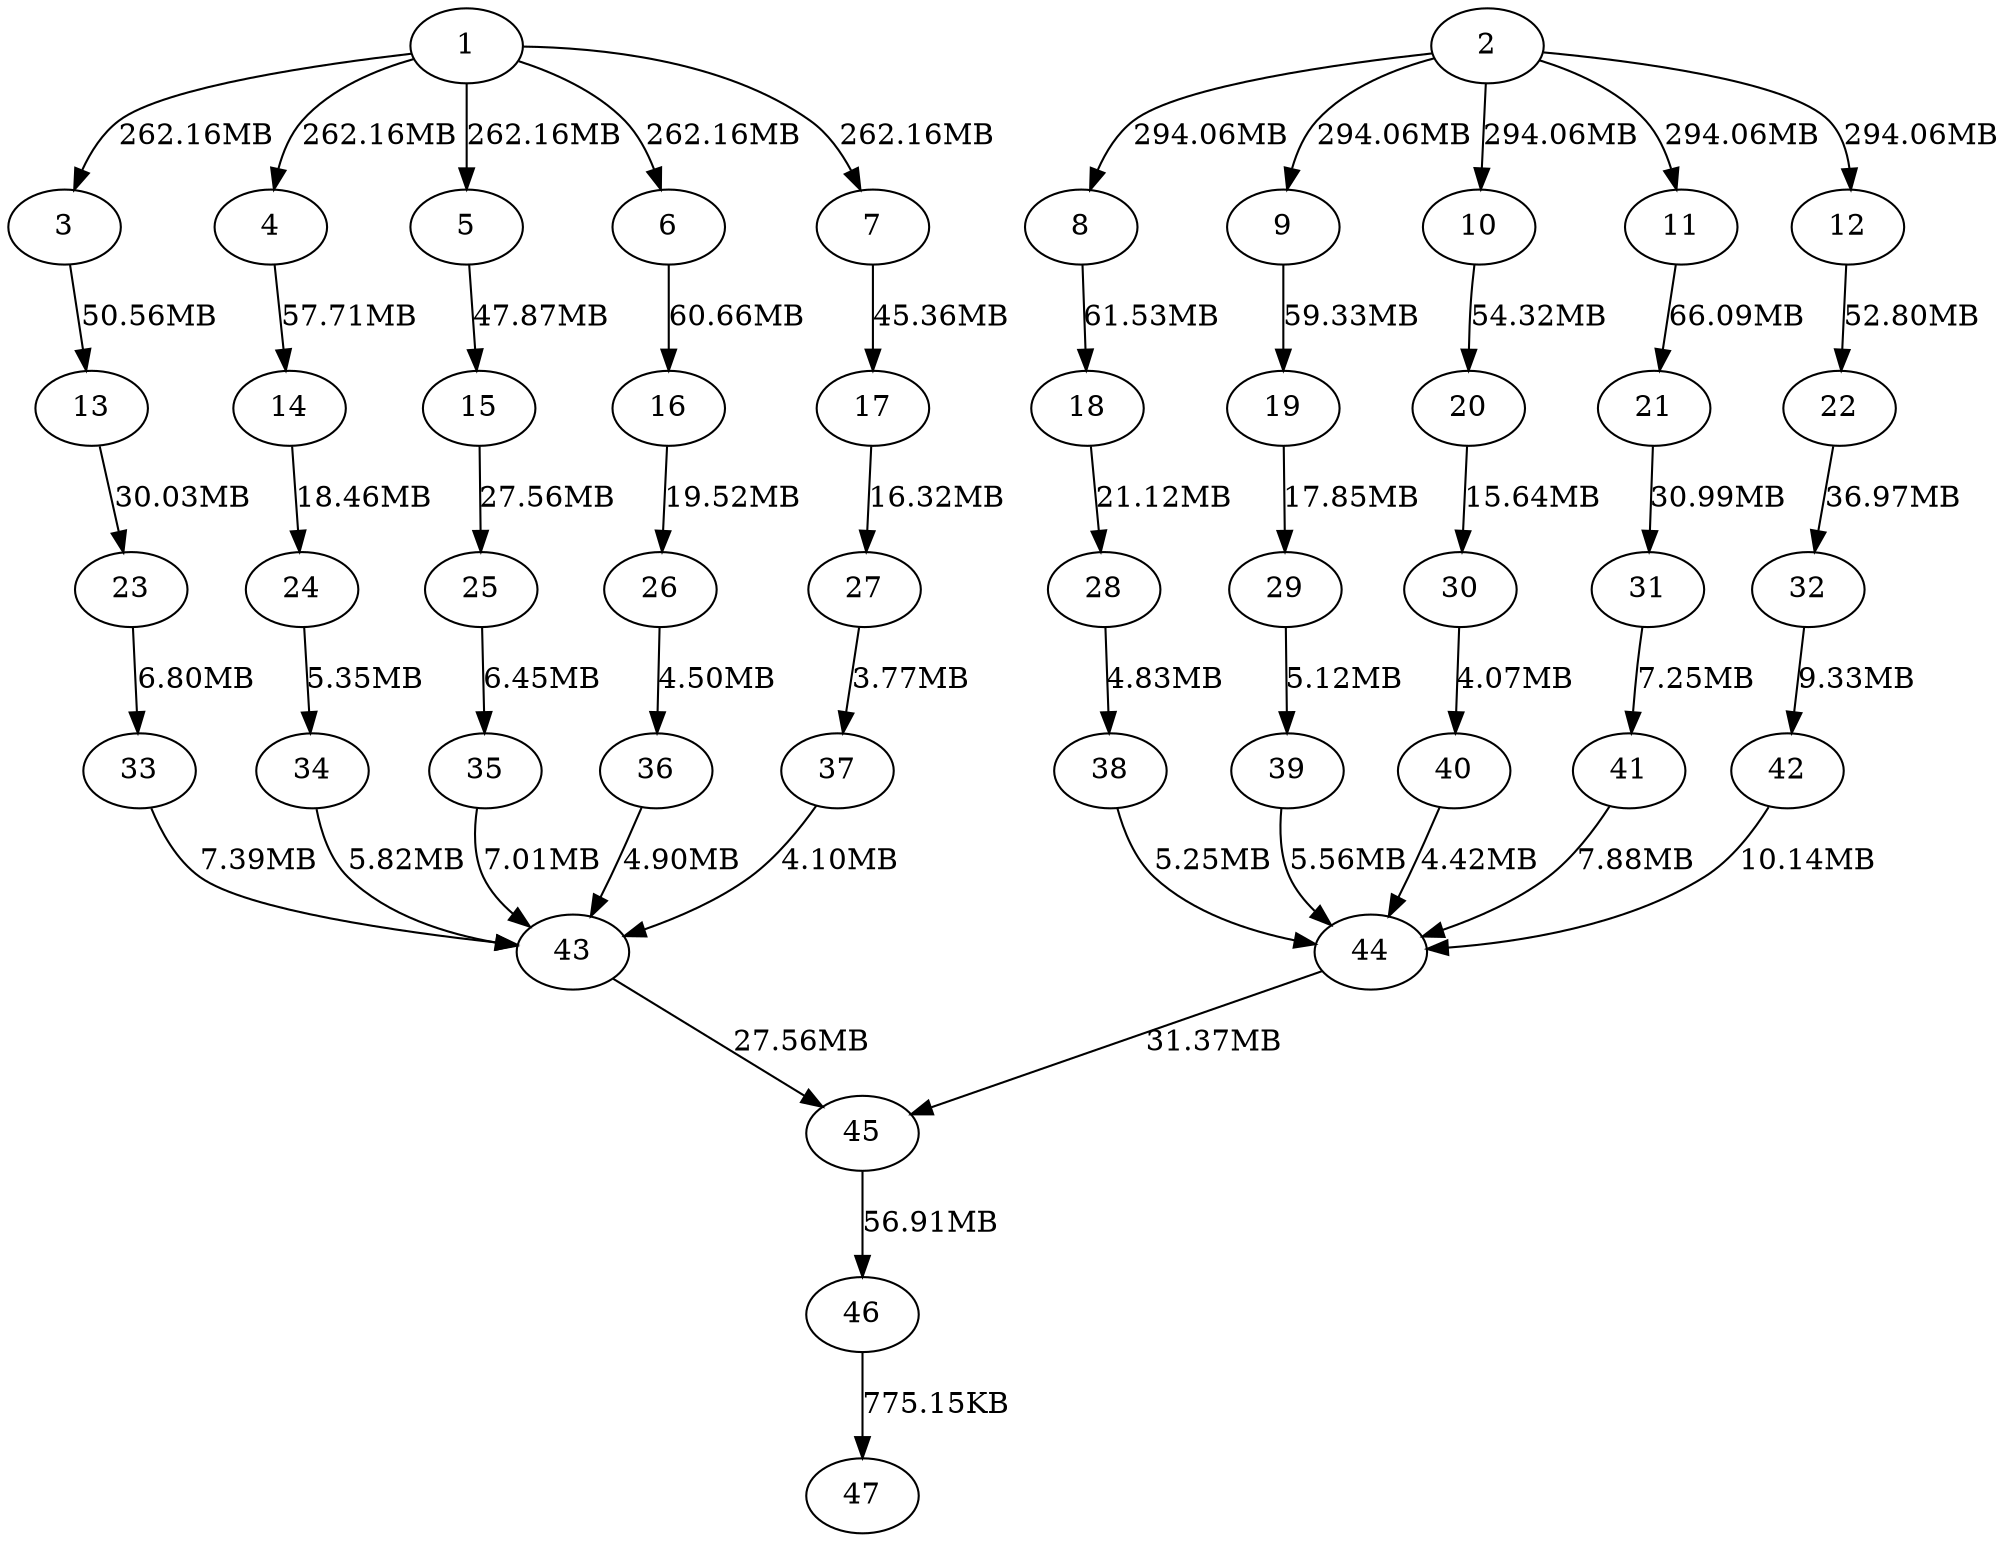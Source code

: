 digraph G {
  1 [ label="1" ];
  2 [ label="2" ];
  3 [ label="3" ];
  4 [ label="4" ];
  5 [ label="5" ];
  6 [ label="6" ];
  7 [ label="7" ];
  8 [ label="8" ];
  9 [ label="9" ];
  10 [ label="10" ];
  11 [ label="11" ];
  12 [ label="12" ];
  13 [ label="13" ];
  14 [ label="14" ];
  15 [ label="15" ];
  16 [ label="16" ];
  17 [ label="17" ];
  18 [ label="18" ];
  19 [ label="19" ];
  20 [ label="20" ];
  21 [ label="21" ];
  22 [ label="22" ];
  23 [ label="23" ];
  24 [ label="24" ];
  25 [ label="25" ];
  26 [ label="26" ];
  27 [ label="27" ];
  28 [ label="28" ];
  29 [ label="29" ];
  30 [ label="30" ];
  31 [ label="31" ];
  32 [ label="32" ];
  33 [ label="33" ];
  34 [ label="34" ];
  35 [ label="35" ];
  36 [ label="36" ];
  37 [ label="37" ];
  38 [ label="38" ];
  39 [ label="39" ];
  40 [ label="40" ];
  41 [ label="41" ];
  42 [ label="42" ];
  43 [ label="43" ];
  44 [ label="44" ];
  45 [ label="45" ];
  46 [ label="46" ];
  47 [ label="47" ];
  1 -> 3 [ label="262.16MB" ];
  1 -> 4 [ label="262.16MB" ];
  1 -> 5 [ label="262.16MB" ];
  1 -> 6 [ label="262.16MB" ];
  1 -> 7 [ label="262.16MB" ];
  2 -> 8 [ label="294.06MB" ];
  2 -> 9 [ label="294.06MB" ];
  2 -> 10 [ label="294.06MB" ];
  2 -> 11 [ label="294.06MB" ];
  2 -> 12 [ label="294.06MB" ];
  3 -> 13 [ label="50.56MB" ];
  4 -> 14 [ label="57.71MB" ];
  5 -> 15 [ label="47.87MB" ];
  6 -> 16 [ label="60.66MB" ];
  7 -> 17 [ label="45.36MB" ];
  8 -> 18 [ label="61.53MB" ];
  9 -> 19 [ label="59.33MB" ];
  10 -> 20 [ label="54.32MB" ];
  11 -> 21 [ label="66.09MB" ];
  12 -> 22 [ label="52.80MB" ];
  13 -> 23 [ label="30.03MB" ];
  14 -> 24 [ label="18.46MB" ];
  15 -> 25 [ label="27.56MB" ];
  16 -> 26 [ label="19.52MB" ];
  17 -> 27 [ label="16.32MB" ];
  18 -> 28 [ label="21.12MB" ];
  19 -> 29 [ label="17.85MB" ];
  20 -> 30 [ label="15.64MB" ];
  21 -> 31 [ label="30.99MB" ];
  22 -> 32 [ label="36.97MB" ];
  23 -> 33 [ label="6.80MB" ];
  24 -> 34 [ label="5.35MB" ];
  25 -> 35 [ label="6.45MB" ];
  26 -> 36 [ label="4.50MB" ];
  27 -> 37 [ label="3.77MB" ];
  28 -> 38 [ label="4.83MB" ];
  29 -> 39 [ label="5.12MB" ];
  30 -> 40 [ label="4.07MB" ];
  31 -> 41 [ label="7.25MB" ];
  32 -> 42 [ label="9.33MB" ];
  33 -> 43 [ label="7.39MB" ];
  34 -> 43 [ label="5.82MB" ];
  35 -> 43 [ label="7.01MB" ];
  36 -> 43 [ label="4.90MB" ];
  37 -> 43 [ label="4.10MB" ];
  38 -> 44 [ label="5.25MB" ];
  39 -> 44 [ label="5.56MB" ];
  40 -> 44 [ label="4.42MB" ];
  41 -> 44 [ label="7.88MB" ];
  42 -> 44 [ label="10.14MB" ];
  43 -> 45 [ label="27.56MB" ];
  44 -> 45 [ label="31.37MB" ];
  45 -> 46 [ label="56.91MB" ];
  46 -> 47 [ label="775.15KB" ];
}
